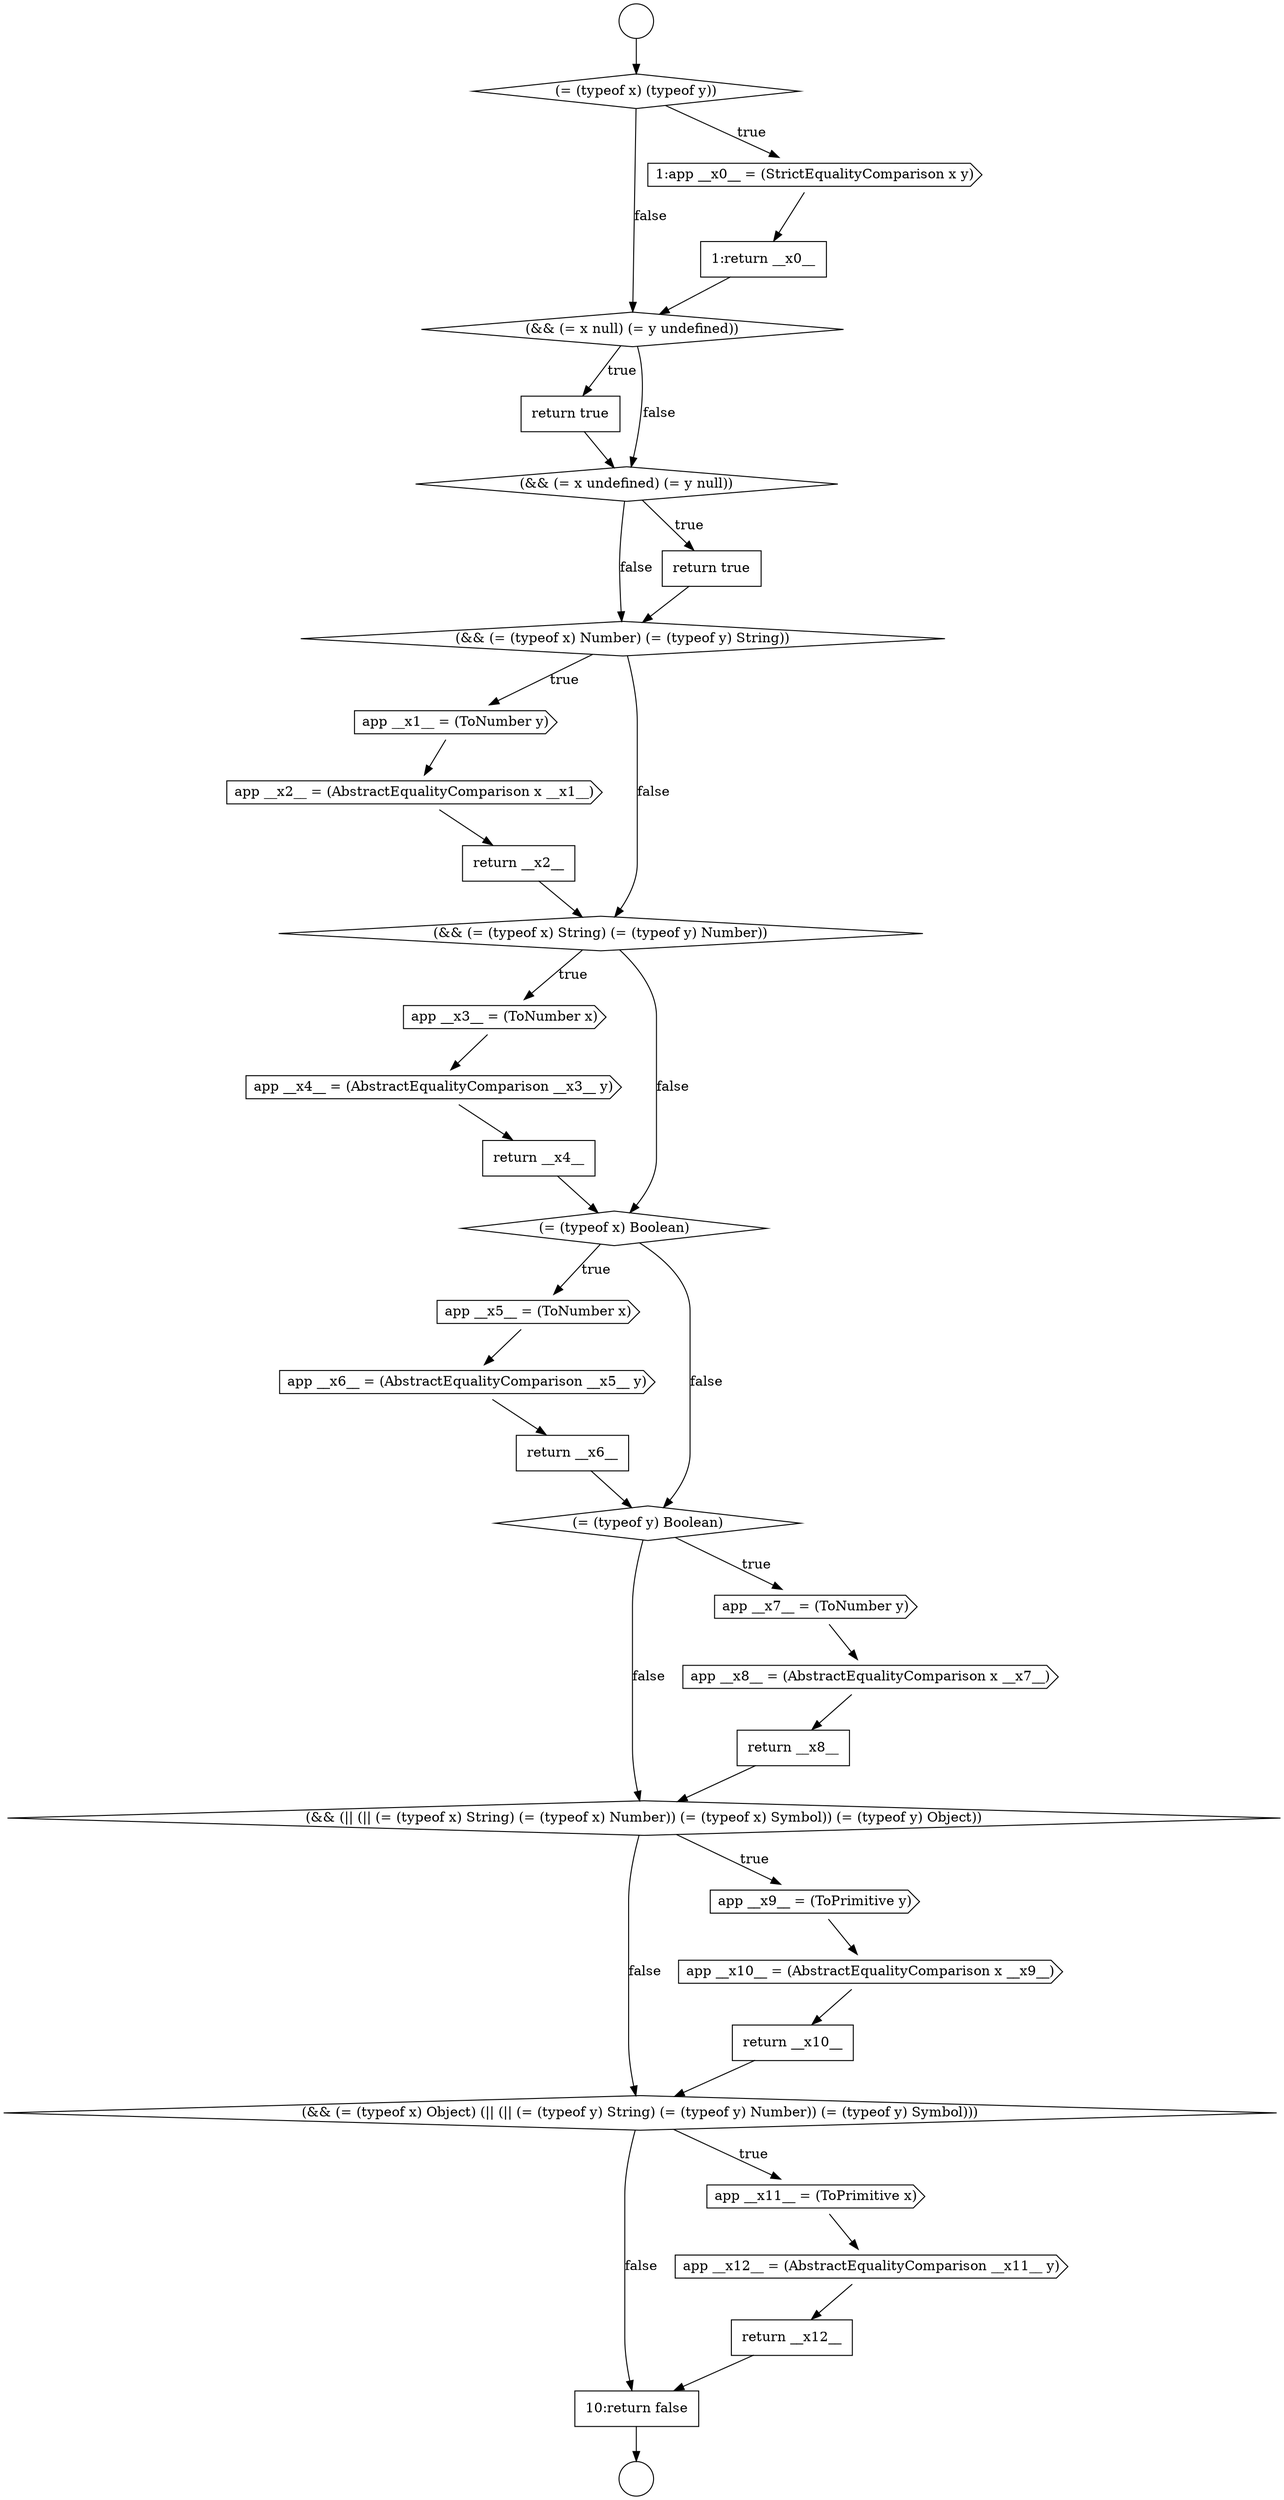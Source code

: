 digraph {
  node0 [shape=circle label=" " color="black" fillcolor="white" style=filled]
  node5 [shape=diamond, label=<<font color="black">(&amp;&amp; (= x null) (= y undefined))</font>> color="black" fillcolor="white" style=filled]
  node10 [shape=cds, label=<<font color="black">app __x1__ = (ToNumber y)</font>> color="black" fillcolor="white" style=filled]
  node14 [shape=cds, label=<<font color="black">app __x3__ = (ToNumber x)</font>> color="black" fillcolor="white" style=filled]
  node1 [shape=circle label=" " color="black" fillcolor="white" style=filled]
  node6 [shape=none, margin=0, label=<<font color="black">
    <table border="0" cellborder="1" cellspacing="0" cellpadding="10">
      <tr><td align="left">return true</td></tr>
    </table>
  </font>> color="black" fillcolor="white" style=filled]
  node9 [shape=diamond, label=<<font color="black">(&amp;&amp; (= (typeof x) Number) (= (typeof y) String))</font>> color="black" fillcolor="white" style=filled]
  node13 [shape=diamond, label=<<font color="black">(&amp;&amp; (= (typeof x) String) (= (typeof y) Number))</font>> color="black" fillcolor="white" style=filled]
  node2 [shape=diamond, label=<<font color="black">(= (typeof x) (typeof y))</font>> color="black" fillcolor="white" style=filled]
  node12 [shape=none, margin=0, label=<<font color="black">
    <table border="0" cellborder="1" cellspacing="0" cellpadding="10">
      <tr><td align="left">return __x2__</td></tr>
    </table>
  </font>> color="black" fillcolor="white" style=filled]
  node7 [shape=diamond, label=<<font color="black">(&amp;&amp; (= x undefined) (= y null))</font>> color="black" fillcolor="white" style=filled]
  node3 [shape=cds, label=<<font color="black">1:app __x0__ = (StrictEqualityComparison x y)</font>> color="black" fillcolor="white" style=filled]
  node18 [shape=cds, label=<<font color="black">app __x5__ = (ToNumber x)</font>> color="black" fillcolor="white" style=filled]
  node11 [shape=cds, label=<<font color="black">app __x2__ = (AbstractEqualityComparison x __x1__)</font>> color="black" fillcolor="white" style=filled]
  node8 [shape=none, margin=0, label=<<font color="black">
    <table border="0" cellborder="1" cellspacing="0" cellpadding="10">
      <tr><td align="left">return true</td></tr>
    </table>
  </font>> color="black" fillcolor="white" style=filled]
  node4 [shape=none, margin=0, label=<<font color="black">
    <table border="0" cellborder="1" cellspacing="0" cellpadding="10">
      <tr><td align="left">1:return __x0__</td></tr>
    </table>
  </font>> color="black" fillcolor="white" style=filled]
  node15 [shape=cds, label=<<font color="black">app __x4__ = (AbstractEqualityComparison __x3__ y)</font>> color="black" fillcolor="white" style=filled]
  node24 [shape=none, margin=0, label=<<font color="black">
    <table border="0" cellborder="1" cellspacing="0" cellpadding="10">
      <tr><td align="left">return __x8__</td></tr>
    </table>
  </font>> color="black" fillcolor="white" style=filled]
  node25 [shape=diamond, label=<<font color="black">(&amp;&amp; (|| (|| (= (typeof x) String) (= (typeof x) Number)) (= (typeof x) Symbol)) (= (typeof y) Object))</font>> color="black" fillcolor="white" style=filled]
  node20 [shape=none, margin=0, label=<<font color="black">
    <table border="0" cellborder="1" cellspacing="0" cellpadding="10">
      <tr><td align="left">return __x6__</td></tr>
    </table>
  </font>> color="black" fillcolor="white" style=filled]
  node29 [shape=diamond, label=<<font color="black">(&amp;&amp; (= (typeof x) Object) (|| (|| (= (typeof y) String) (= (typeof y) Number)) (= (typeof y) Symbol)))</font>> color="black" fillcolor="white" style=filled]
  node28 [shape=none, margin=0, label=<<font color="black">
    <table border="0" cellborder="1" cellspacing="0" cellpadding="10">
      <tr><td align="left">return __x10__</td></tr>
    </table>
  </font>> color="black" fillcolor="white" style=filled]
  node21 [shape=diamond, label=<<font color="black">(= (typeof y) Boolean)</font>> color="black" fillcolor="white" style=filled]
  node33 [shape=none, margin=0, label=<<font color="black">
    <table border="0" cellborder="1" cellspacing="0" cellpadding="10">
      <tr><td align="left">10:return false</td></tr>
    </table>
  </font>> color="black" fillcolor="white" style=filled]
  node32 [shape=none, margin=0, label=<<font color="black">
    <table border="0" cellborder="1" cellspacing="0" cellpadding="10">
      <tr><td align="left">return __x12__</td></tr>
    </table>
  </font>> color="black" fillcolor="white" style=filled]
  node17 [shape=diamond, label=<<font color="black">(= (typeof x) Boolean)</font>> color="black" fillcolor="white" style=filled]
  node22 [shape=cds, label=<<font color="black">app __x7__ = (ToNumber y)</font>> color="black" fillcolor="white" style=filled]
  node27 [shape=cds, label=<<font color="black">app __x10__ = (AbstractEqualityComparison x __x9__)</font>> color="black" fillcolor="white" style=filled]
  node16 [shape=none, margin=0, label=<<font color="black">
    <table border="0" cellborder="1" cellspacing="0" cellpadding="10">
      <tr><td align="left">return __x4__</td></tr>
    </table>
  </font>> color="black" fillcolor="white" style=filled]
  node31 [shape=cds, label=<<font color="black">app __x12__ = (AbstractEqualityComparison __x11__ y)</font>> color="black" fillcolor="white" style=filled]
  node26 [shape=cds, label=<<font color="black">app __x9__ = (ToPrimitive y)</font>> color="black" fillcolor="white" style=filled]
  node23 [shape=cds, label=<<font color="black">app __x8__ = (AbstractEqualityComparison x __x7__)</font>> color="black" fillcolor="white" style=filled]
  node30 [shape=cds, label=<<font color="black">app __x11__ = (ToPrimitive x)</font>> color="black" fillcolor="white" style=filled]
  node19 [shape=cds, label=<<font color="black">app __x6__ = (AbstractEqualityComparison __x5__ y)</font>> color="black" fillcolor="white" style=filled]
  node3 -> node4 [ color="black"]
  node28 -> node29 [ color="black"]
  node18 -> node19 [ color="black"]
  node17 -> node18 [label=<<font color="black">true</font>> color="black"]
  node17 -> node21 [label=<<font color="black">false</font>> color="black"]
  node7 -> node8 [label=<<font color="black">true</font>> color="black"]
  node7 -> node9 [label=<<font color="black">false</font>> color="black"]
  node19 -> node20 [ color="black"]
  node0 -> node2 [ color="black"]
  node27 -> node28 [ color="black"]
  node30 -> node31 [ color="black"]
  node26 -> node27 [ color="black"]
  node10 -> node11 [ color="black"]
  node4 -> node5 [ color="black"]
  node8 -> node9 [ color="black"]
  node16 -> node17 [ color="black"]
  node32 -> node33 [ color="black"]
  node15 -> node16 [ color="black"]
  node33 -> node1 [ color="black"]
  node11 -> node12 [ color="black"]
  node9 -> node10 [label=<<font color="black">true</font>> color="black"]
  node9 -> node13 [label=<<font color="black">false</font>> color="black"]
  node2 -> node3 [label=<<font color="black">true</font>> color="black"]
  node2 -> node5 [label=<<font color="black">false</font>> color="black"]
  node12 -> node13 [ color="black"]
  node25 -> node26 [label=<<font color="black">true</font>> color="black"]
  node25 -> node29 [label=<<font color="black">false</font>> color="black"]
  node21 -> node22 [label=<<font color="black">true</font>> color="black"]
  node21 -> node25 [label=<<font color="black">false</font>> color="black"]
  node22 -> node23 [ color="black"]
  node6 -> node7 [ color="black"]
  node23 -> node24 [ color="black"]
  node14 -> node15 [ color="black"]
  node31 -> node32 [ color="black"]
  node13 -> node14 [label=<<font color="black">true</font>> color="black"]
  node13 -> node17 [label=<<font color="black">false</font>> color="black"]
  node29 -> node30 [label=<<font color="black">true</font>> color="black"]
  node29 -> node33 [label=<<font color="black">false</font>> color="black"]
  node20 -> node21 [ color="black"]
  node24 -> node25 [ color="black"]
  node5 -> node6 [label=<<font color="black">true</font>> color="black"]
  node5 -> node7 [label=<<font color="black">false</font>> color="black"]
}
